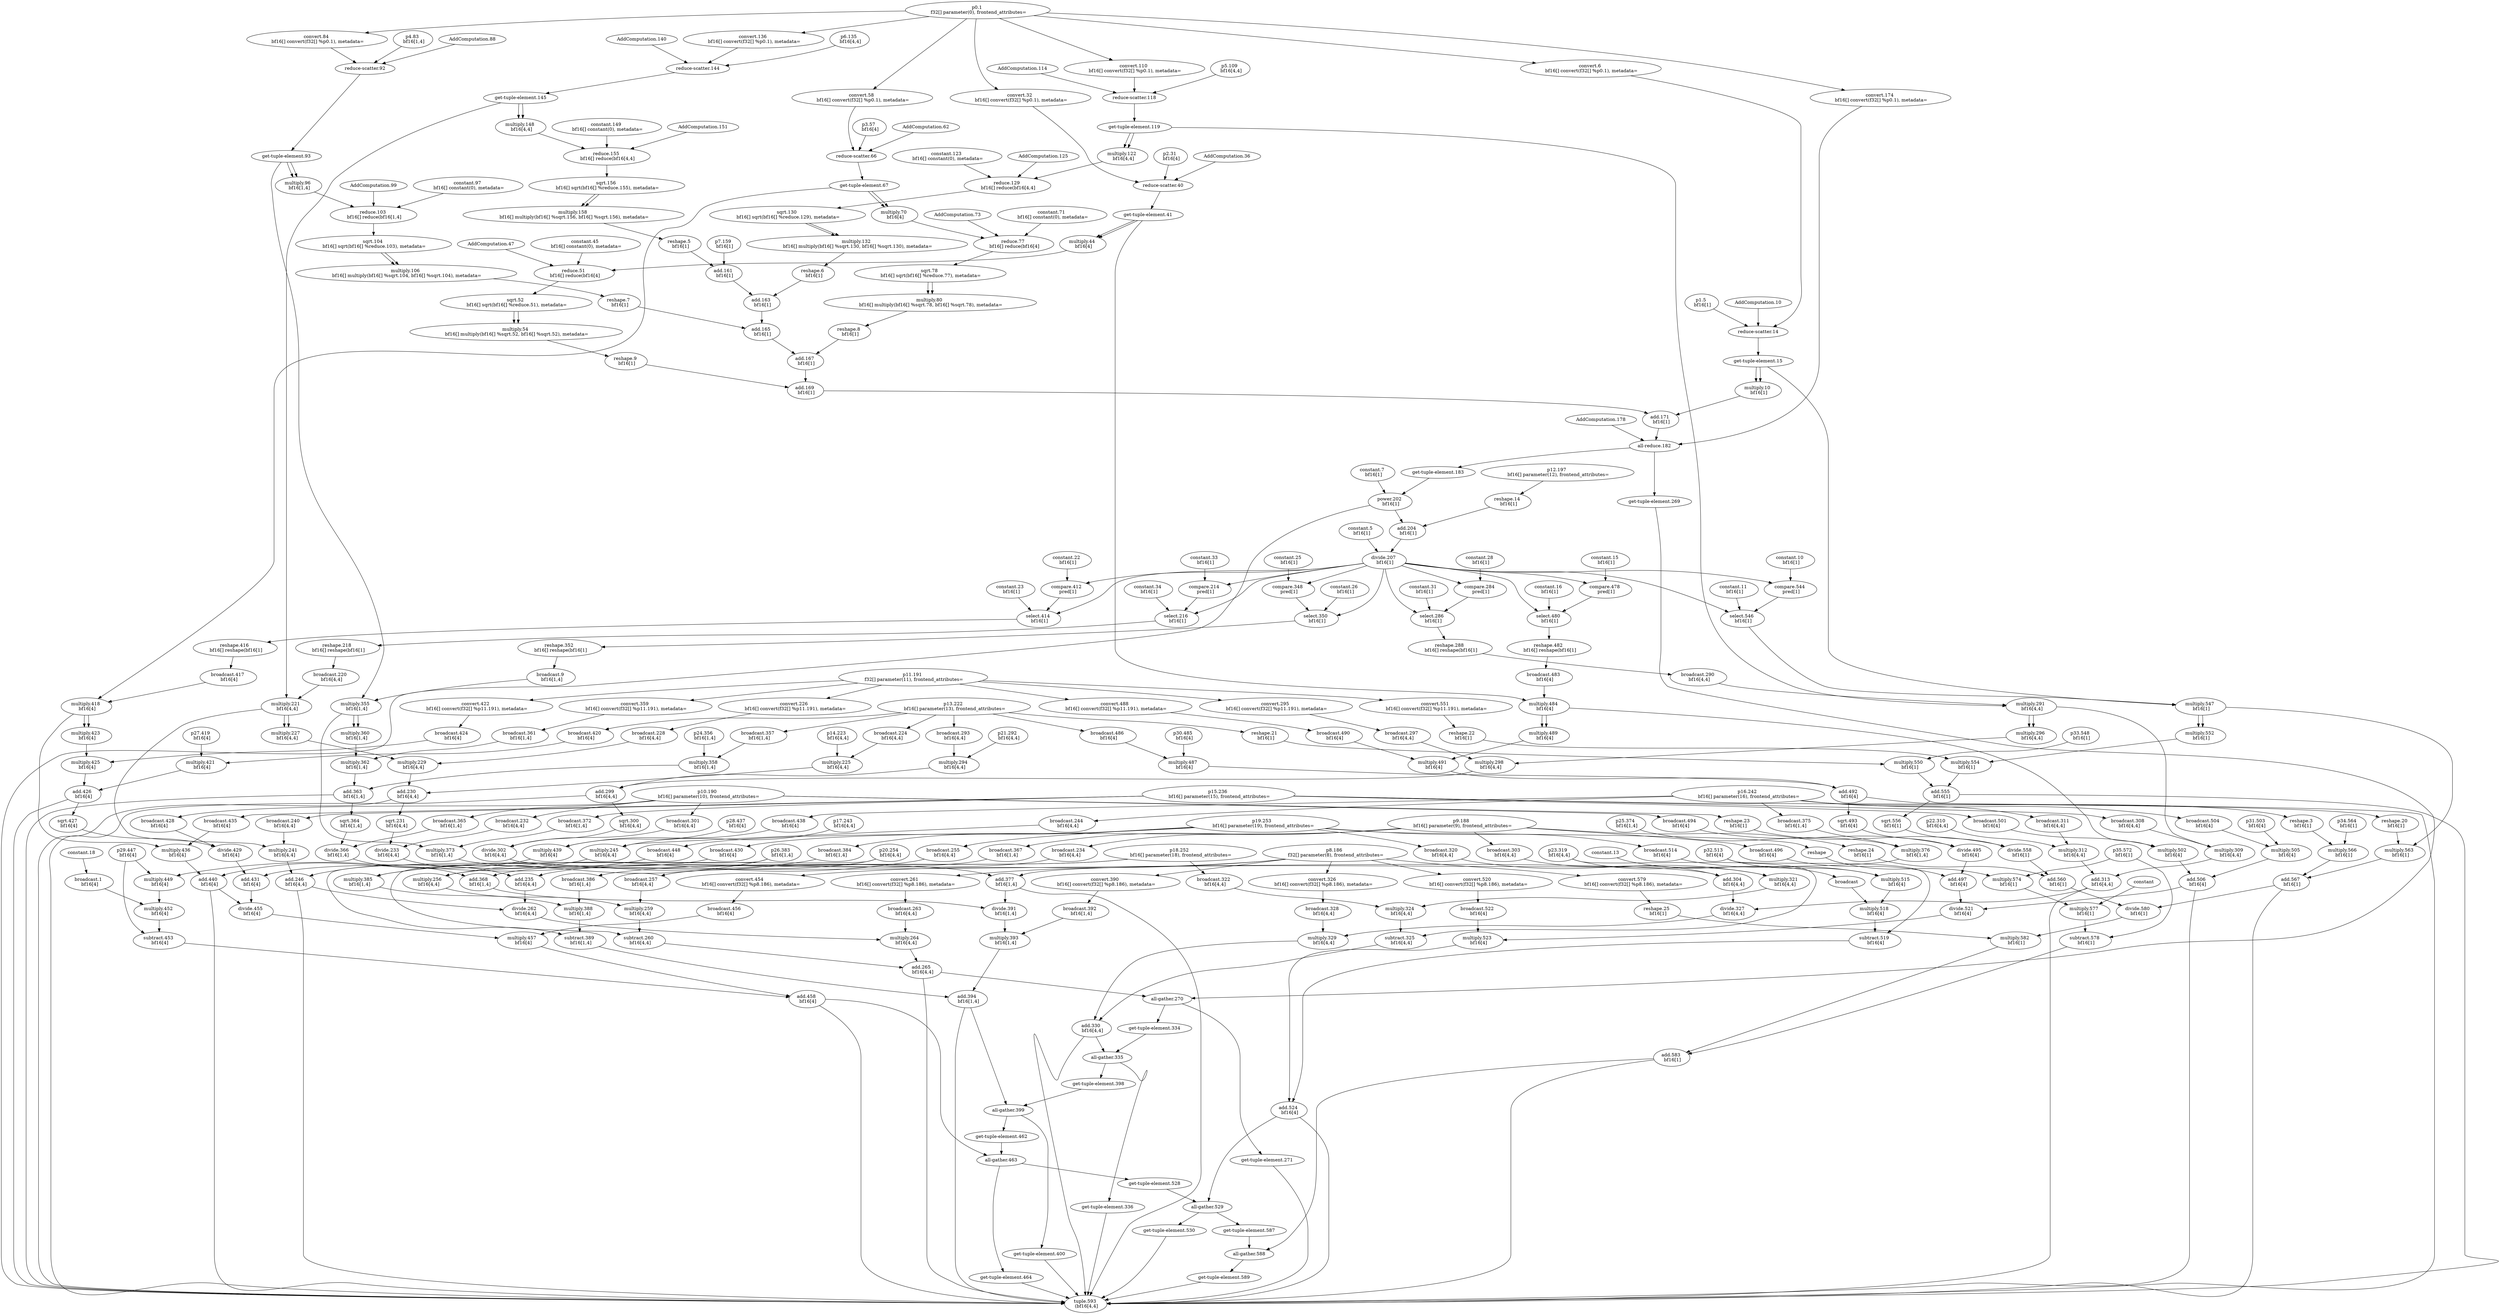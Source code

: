 digraph HloModule {
	"p20.254" [label="p20.254 \n bf16[4,4]"];
	"p19.253" [label="p19.253 \n bf16[] parameter(19), frontend_attributes="];
	"broadcast.255" [label="broadcast.255 \n bf16[4,4]"];
	"multiply.256" [label="multiply.256 \n bf16[4,4]"];
	"p18.252" [label="p18.252 \n bf16[] parameter(18), frontend_attributes="];
	"broadcast.257" [label="broadcast.257 \n bf16[4,4]"];
	"multiply.259" [label="multiply.259 \n bf16[4,4]"];
	"subtract.260" [label="subtract.260 \n bf16[4,4]"];
	"p17.243" [label="p17.243 \n bf16[4,4]"];
	"p16.242" [label="p16.242 \n bf16[] parameter(16), frontend_attributes="];
	"broadcast.244" [label="broadcast.244 \n bf16[4,4]"];
	"multiply.245" [label="multiply.245 \n bf16[4,4]"];
	"p6.135" [label="p6.135 \n bf16[4,4]"];
	"p0.1" [label="p0.1 \n f32[] parameter(0), frontend_attributes="];
	"convert.136" [label="convert.136 \n bf16[] convert(f32[] %p0.1), metadata="];
	"constant.5" [label="constant.5 \n bf16[1]"];
	"p7.159" [label="p7.159 \n bf16[1]"];
	"multiply.148" [label="multiply.148 \n bf16[4,4]"];
	"constant.149" [label="constant.149 \n bf16[] constant(0), metadata="];
	"reduce.155" [label="reduce.155 \n bf16[] reduce(bf16[4,4]"];
	"sqrt.156" [label="sqrt.156 \n bf16[] sqrt(bf16[] %reduce.155), metadata="];
	"multiply.158" [label="multiply.158 \n bf16[] multiply(bf16[] %sqrt.156, bf16[] %sqrt.156), metadata="];
	"reshape.5" [label="reshape.5 \n bf16[1]"];
	"add.161" [label="add.161 \n bf16[1]"];
	"p5.109" [label="p5.109 \n bf16[4,4]"];
	"convert.110" [label="convert.110 \n bf16[] convert(f32[] %p0.1), metadata="];
	"multiply.122" [label="multiply.122 \n bf16[4,4]"];
	"constant.123" [label="constant.123 \n bf16[] constant(0), metadata="];
	"reduce.129" [label="reduce.129 \n bf16[] reduce(bf16[4,4]"];
	"sqrt.130" [label="sqrt.130 \n bf16[] sqrt(bf16[] %reduce.129), metadata="];
	"multiply.132" [label="multiply.132 \n bf16[] multiply(bf16[] %sqrt.130, bf16[] %sqrt.130), metadata="];
	"reshape.6" [label="reshape.6 \n bf16[1]"];
	"add.163" [label="add.163 \n bf16[1]"];
	"p4.83" [label="p4.83 \n bf16[1,4]"];
	"convert.84" [label="convert.84 \n bf16[] convert(f32[] %p0.1), metadata="];
	"multiply.96" [label="multiply.96 \n bf16[1,4]"];
	"constant.97" [label="constant.97 \n bf16[] constant(0), metadata="];
	"reduce.103" [label="reduce.103 \n bf16[] reduce(bf16[1,4]"];
	"sqrt.104" [label="sqrt.104 \n bf16[] sqrt(bf16[] %reduce.103), metadata="];
	"multiply.106" [label="multiply.106 \n bf16[] multiply(bf16[] %sqrt.104, bf16[] %sqrt.104), metadata="];
	"reshape.7" [label="reshape.7 \n bf16[1]"];
	"add.165" [label="add.165 \n bf16[1]"];
	"p3.57" [label="p3.57 \n bf16[4]"];
	"convert.58" [label="convert.58 \n bf16[] convert(f32[] %p0.1), metadata="];
	"multiply.70" [label="multiply.70 \n bf16[4]"];
	"constant.71" [label="constant.71 \n bf16[] constant(0), metadata="];
	"reduce.77" [label="reduce.77 \n bf16[] reduce(bf16[4]"];
	"sqrt.78" [label="sqrt.78 \n bf16[] sqrt(bf16[] %reduce.77), metadata="];
	"multiply.80" [label="multiply.80 \n bf16[] multiply(bf16[] %sqrt.78, bf16[] %sqrt.78), metadata="];
	"reshape.8" [label="reshape.8 \n bf16[1]"];
	"add.167" [label="add.167 \n bf16[1]"];
	"p2.31" [label="p2.31 \n bf16[4]"];
	"convert.32" [label="convert.32 \n bf16[] convert(f32[] %p0.1), metadata="];
	"multiply.44" [label="multiply.44 \n bf16[4]"];
	"constant.45" [label="constant.45 \n bf16[] constant(0), metadata="];
	"reduce.51" [label="reduce.51 \n bf16[] reduce(bf16[4]"];
	"sqrt.52" [label="sqrt.52 \n bf16[] sqrt(bf16[] %reduce.51), metadata="];
	"multiply.54" [label="multiply.54 \n bf16[] multiply(bf16[] %sqrt.52, bf16[] %sqrt.52), metadata="];
	"reshape.9" [label="reshape.9 \n bf16[1]"];
	"add.169" [label="add.169 \n bf16[1]"];
	"p1.5" [label="p1.5 \n bf16[1]"];
	"convert.6" [label="convert.6 \n bf16[] convert(f32[] %p0.1), metadata="];
	"multiply.10" [label="multiply.10 \n bf16[1]"];
	"add.171" [label="add.171 \n bf16[1]"];
	"convert.174" [label="convert.174 \n bf16[] convert(f32[] %p0.1), metadata="];
	"constant.7" [label="constant.7 \n bf16[1]"];
	"power.202" [label="power.202 \n bf16[1]"];
	"p12.197" [label="p12.197 \n bf16[] parameter(12), frontend_attributes="];
	"reshape.14" [label="reshape.14 \n bf16[1]"];
	"add.204" [label="add.204 \n bf16[1]"];
	"divide.207" [label="divide.207 \n bf16[1]"];
	"constant.33" [label="constant.33 \n bf16[1]"];
	"compare.214" [label="compare.214 \n pred[1]"];
	"constant.34" [label="constant.34 \n bf16[1]"];
	"select.216" [label="select.216 \n bf16[1]"];
	"reshape.218" [label="reshape.218 \n bf16[] reshape(bf16[1]"];
	"broadcast.220" [label="broadcast.220 \n bf16[4,4]"];
	"multiply.221" [label="multiply.221 \n bf16[4,4]"];
	"p15.236" [label="p15.236 \n bf16[] parameter(15), frontend_attributes="];
	"broadcast.240" [label="broadcast.240 \n bf16[4,4]"];
	"multiply.241" [label="multiply.241 \n bf16[4,4]"];
	"add.246" [label="add.246 \n bf16[4,4]"];
	"p14.223" [label="p14.223 \n bf16[4,4]"];
	"p13.222" [label="p13.222 \n bf16[] parameter(13), frontend_attributes="];
	"broadcast.224" [label="broadcast.224 \n bf16[4,4]"];
	"multiply.225" [label="multiply.225 \n bf16[4,4]"];
	"multiply.227" [label="multiply.227 \n bf16[4,4]"];
	"p11.191" [label="p11.191 \n f32[] parameter(11), frontend_attributes="];
	"convert.226" [label="convert.226 \n bf16[] convert(f32[] %p11.191), metadata="];
	"broadcast.228" [label="broadcast.228 \n bf16[4,4]"];
	"multiply.229" [label="multiply.229 \n bf16[4,4]"];
	"add.230" [label="add.230 \n bf16[4,4]"];
	"sqrt.231" [label="sqrt.231 \n bf16[4,4]"];
	"p10.190" [label="p10.190 \n bf16[] parameter(10), frontend_attributes="];
	"broadcast.232" [label="broadcast.232 \n bf16[4,4]"];
	"divide.233" [label="divide.233 \n bf16[4,4]"];
	"p9.188" [label="p9.188 \n bf16[] parameter(9), frontend_attributes="];
	"broadcast.234" [label="broadcast.234 \n bf16[4,4]"];
	"add.235" [label="add.235 \n bf16[4,4]"];
	"divide.262" [label="divide.262 \n bf16[4,4]"];
	"p8.186" [label="p8.186 \n f32[] parameter(8), frontend_attributes="];
	"convert.261" [label="convert.261 \n bf16[] convert(f32[] %p8.186), metadata="];
	"broadcast.263" [label="broadcast.263 \n bf16[4,4]"];
	"multiply.264" [label="multiply.264 \n bf16[4,4]"];
	"add.265" [label="add.265 \n bf16[4,4]"];
	"p29.447" [label="p29.447 \n bf16[4]"];
	"broadcast.448" [label="broadcast.448 \n bf16[4]"];
	"multiply.449" [label="multiply.449 \n bf16[4]"];
	"broadcast.1" [label="broadcast.1 \n bf16[4]"];
	"multiply.452" [label="multiply.452 \n bf16[4]"];
	"subtract.453" [label="subtract.453 \n bf16[4]"];
	"p28.437" [label="p28.437 \n bf16[4]"];
	"broadcast.438" [label="broadcast.438 \n bf16[4]"];
	"multiply.439" [label="multiply.439 \n bf16[4]"];
	"constant.22" [label="constant.22 \n bf16[1]"];
	"compare.412" [label="compare.412 \n pred[1]"];
	"constant.23" [label="constant.23 \n bf16[1]"];
	"select.414" [label="select.414 \n bf16[1]"];
	"reshape.416" [label="reshape.416 \n bf16[] reshape(bf16[1]"];
	"broadcast.417" [label="broadcast.417 \n bf16[4]"];
	"multiply.418" [label="multiply.418 \n bf16[4]"];
	"broadcast.435" [label="broadcast.435 \n bf16[4]"];
	"multiply.436" [label="multiply.436 \n bf16[4]"];
	"add.440" [label="add.440 \n bf16[4]"];
	"p27.419" [label="p27.419 \n bf16[4]"];
	"broadcast.420" [label="broadcast.420 \n bf16[4]"];
	"multiply.421" [label="multiply.421 \n bf16[4]"];
	"multiply.423" [label="multiply.423 \n bf16[4]"];
	"convert.422" [label="convert.422 \n bf16[] convert(f32[] %p11.191), metadata="];
	"broadcast.424" [label="broadcast.424 \n bf16[4]"];
	"multiply.425" [label="multiply.425 \n bf16[4]"];
	"add.426" [label="add.426 \n bf16[4]"];
	"sqrt.427" [label="sqrt.427 \n bf16[4]"];
	"broadcast.428" [label="broadcast.428 \n bf16[4]"];
	"divide.429" [label="divide.429 \n bf16[4]"];
	"broadcast.430" [label="broadcast.430 \n bf16[4]"];
	"add.431" [label="add.431 \n bf16[4]"];
	"divide.455" [label="divide.455 \n bf16[4]"];
	"convert.454" [label="convert.454 \n bf16[] convert(f32[] %p8.186), metadata="];
	"broadcast.456" [label="broadcast.456 \n bf16[4]"];
	"multiply.457" [label="multiply.457 \n bf16[4]"];
	"add.458" [label="add.458 \n bf16[4]"];
	"p26.383" [label="p26.383 \n bf16[1,4]"];
	"broadcast.384" [label="broadcast.384 \n bf16[1,4]"];
	"multiply.385" [label="multiply.385 \n bf16[1,4]"];
	"broadcast.386" [label="broadcast.386 \n bf16[1,4]"];
	"multiply.388" [label="multiply.388 \n bf16[1,4]"];
	"subtract.389" [label="subtract.389 \n bf16[1,4]"];
	"p25.374" [label="p25.374 \n bf16[1,4]"];
	"broadcast.375" [label="broadcast.375 \n bf16[1,4]"];
	"multiply.376" [label="multiply.376 \n bf16[1,4]"];
	"constant.25" [label="constant.25 \n bf16[1]"];
	"compare.348" [label="compare.348 \n pred[1]"];
	"constant.26" [label="constant.26 \n bf16[1]"];
	"select.350" [label="select.350 \n bf16[1]"];
	"reshape.352" [label="reshape.352 \n bf16[] reshape(bf16[1]"];
	"broadcast.9" [label="broadcast.9 \n bf16[1,4]"];
	"multiply.355" [label="multiply.355 \n bf16[1,4]"];
	"broadcast.372" [label="broadcast.372 \n bf16[1,4]"];
	"multiply.373" [label="multiply.373 \n bf16[1,4]"];
	"add.377" [label="add.377 \n bf16[1,4]"];
	"p24.356" [label="p24.356 \n bf16[1,4]"];
	"broadcast.357" [label="broadcast.357 \n bf16[1,4]"];
	"multiply.358" [label="multiply.358 \n bf16[1,4]"];
	"multiply.360" [label="multiply.360 \n bf16[1,4]"];
	"convert.359" [label="convert.359 \n bf16[] convert(f32[] %p11.191), metadata="];
	"broadcast.361" [label="broadcast.361 \n bf16[1,4]"];
	"multiply.362" [label="multiply.362 \n bf16[1,4]"];
	"add.363" [label="add.363 \n bf16[1,4]"];
	"sqrt.364" [label="sqrt.364 \n bf16[1,4]"];
	"broadcast.365" [label="broadcast.365 \n bf16[1,4]"];
	"divide.366" [label="divide.366 \n bf16[1,4]"];
	"broadcast.367" [label="broadcast.367 \n bf16[1,4]"];
	"add.368" [label="add.368 \n bf16[1,4]"];
	"divide.391" [label="divide.391 \n bf16[1,4]"];
	"convert.390" [label="convert.390 \n bf16[] convert(f32[] %p8.186), metadata="];
	"broadcast.392" [label="broadcast.392 \n bf16[1,4]"];
	"multiply.393" [label="multiply.393 \n bf16[1,4]"];
	"add.394" [label="add.394 \n bf16[1,4]"];
	"p23.319" [label="p23.319 \n bf16[4,4]"];
	"broadcast.320" [label="broadcast.320 \n bf16[4,4]"];
	"multiply.321" [label="multiply.321 \n bf16[4,4]"];
	"broadcast.322" [label="broadcast.322 \n bf16[4,4]"];
	"multiply.324" [label="multiply.324 \n bf16[4,4]"];
	"subtract.325" [label="subtract.325 \n bf16[4,4]"];
	"p22.310" [label="p22.310 \n bf16[4,4]"];
	"broadcast.311" [label="broadcast.311 \n bf16[4,4]"];
	"multiply.312" [label="multiply.312 \n bf16[4,4]"];
	"constant.28" [label="constant.28 \n bf16[1]"];
	"compare.284" [label="compare.284 \n pred[1]"];
	"constant.31" [label="constant.31 \n bf16[1]"];
	"select.286" [label="select.286 \n bf16[1]"];
	"reshape.288" [label="reshape.288 \n bf16[] reshape(bf16[1]"];
	"broadcast.290" [label="broadcast.290 \n bf16[4,4]"];
	"multiply.291" [label="multiply.291 \n bf16[4,4]"];
	"broadcast.308" [label="broadcast.308 \n bf16[4,4]"];
	"multiply.309" [label="multiply.309 \n bf16[4,4]"];
	"add.313" [label="add.313 \n bf16[4,4]"];
	"p21.292" [label="p21.292 \n bf16[4,4]"];
	"broadcast.293" [label="broadcast.293 \n bf16[4,4]"];
	"multiply.294" [label="multiply.294 \n bf16[4,4]"];
	"multiply.296" [label="multiply.296 \n bf16[4,4]"];
	"convert.295" [label="convert.295 \n bf16[] convert(f32[] %p11.191), metadata="];
	"broadcast.297" [label="broadcast.297 \n bf16[4,4]"];
	"multiply.298" [label="multiply.298 \n bf16[4,4]"];
	"add.299" [label="add.299 \n bf16[4,4]"];
	"sqrt.300" [label="sqrt.300 \n bf16[4,4]"];
	"broadcast.301" [label="broadcast.301 \n bf16[4,4]"];
	"divide.302" [label="divide.302 \n bf16[4,4]"];
	"broadcast.303" [label="broadcast.303 \n bf16[4,4]"];
	"add.304" [label="add.304 \n bf16[4,4]"];
	"divide.327" [label="divide.327 \n bf16[4,4]"];
	"convert.326" [label="convert.326 \n bf16[] convert(f32[] %p8.186), metadata="];
	"broadcast.328" [label="broadcast.328 \n bf16[4,4]"];
	"multiply.329" [label="multiply.329 \n bf16[4,4]"];
	"add.330" [label="add.330 \n bf16[4,4]"];
	"p32.513" [label="p32.513 \n bf16[4]"];
	"broadcast.514" [label="broadcast.514 \n bf16[4]"];
	"multiply.515" [label="multiply.515 \n bf16[4]"];
	"multiply.518" [label="multiply.518 \n bf16[4]"];
	"subtract.519" [label="subtract.519 \n bf16[4]"];
	"p31.503" [label="p31.503 \n bf16[4]"];
	"broadcast.504" [label="broadcast.504 \n bf16[4]"];
	"multiply.505" [label="multiply.505 \n bf16[4]"];
	"constant.15" [label="constant.15 \n bf16[1]"];
	"compare.478" [label="compare.478 \n pred[1]"];
	"constant.16" [label="constant.16 \n bf16[1]"];
	"select.480" [label="select.480 \n bf16[1]"];
	"reshape.482" [label="reshape.482 \n bf16[] reshape(bf16[1]"];
	"broadcast.483" [label="broadcast.483 \n bf16[4]"];
	"multiply.484" [label="multiply.484 \n bf16[4]"];
	"broadcast.501" [label="broadcast.501 \n bf16[4]"];
	"multiply.502" [label="multiply.502 \n bf16[4]"];
	"add.506" [label="add.506 \n bf16[4]"];
	"p30.485" [label="p30.485 \n bf16[4]"];
	"broadcast.486" [label="broadcast.486 \n bf16[4]"];
	"multiply.487" [label="multiply.487 \n bf16[4]"];
	"multiply.489" [label="multiply.489 \n bf16[4]"];
	"convert.488" [label="convert.488 \n bf16[] convert(f32[] %p11.191), metadata="];
	"broadcast.490" [label="broadcast.490 \n bf16[4]"];
	"multiply.491" [label="multiply.491 \n bf16[4]"];
	"add.492" [label="add.492 \n bf16[4]"];
	"sqrt.493" [label="sqrt.493 \n bf16[4]"];
	"broadcast.494" [label="broadcast.494 \n bf16[4]"];
	"divide.495" [label="divide.495 \n bf16[4]"];
	"broadcast.496" [label="broadcast.496 \n bf16[4]"];
	"add.497" [label="add.497 \n bf16[4]"];
	"divide.521" [label="divide.521 \n bf16[4]"];
	"convert.520" [label="convert.520 \n bf16[] convert(f32[] %p8.186), metadata="];
	"broadcast.522" [label="broadcast.522 \n bf16[4]"];
	"multiply.523" [label="multiply.523 \n bf16[4]"];
	"add.524" [label="add.524 \n bf16[4]"];
	"p35.572" [label="p35.572 \n bf16[1]"];
	"multiply.574" [label="multiply.574 \n bf16[1]"];
	"multiply.577" [label="multiply.577 \n bf16[1]"];
	"subtract.578" [label="subtract.578 \n bf16[1]"];
	"p34.564" [label="p34.564 \n bf16[1]"];
	"reshape.3" [label="reshape.3 \n bf16[1]"];
	"multiply.566" [label="multiply.566 \n bf16[1]"];
	"constant.10" [label="constant.10 \n bf16[1]"];
	"compare.544" [label="compare.544 \n pred[1]"];
	"constant.11" [label="constant.11 \n bf16[1]"];
	"select.546" [label="select.546 \n bf16[1]"];
	"multiply.547" [label="multiply.547 \n bf16[1]"];
	"reshape.20" [label="reshape.20 \n bf16[1]"];
	"multiply.563" [label="multiply.563 \n bf16[1]"];
	"add.567" [label="add.567 \n bf16[1]"];
	"p33.548" [label="p33.548 \n bf16[1]"];
	"reshape.21" [label="reshape.21 \n bf16[1]"];
	"multiply.550" [label="multiply.550 \n bf16[1]"];
	"multiply.552" [label="multiply.552 \n bf16[1]"];
	"convert.551" [label="convert.551 \n bf16[] convert(f32[] %p11.191), metadata="];
	"reshape.22" [label="reshape.22 \n bf16[1]"];
	"multiply.554" [label="multiply.554 \n bf16[1]"];
	"add.555" [label="add.555 \n bf16[1]"];
	"sqrt.556" [label="sqrt.556 \n bf16[1]"];
	"reshape.23" [label="reshape.23 \n bf16[1]"];
	"divide.558" [label="divide.558 \n bf16[1]"];
	"reshape.24" [label="reshape.24 \n bf16[1]"];
	"add.560" [label="add.560 \n bf16[1]"];
	"divide.580" [label="divide.580 \n bf16[1]"];
	"convert.579" [label="convert.579 \n bf16[] convert(f32[] %p8.186), metadata="];
	"reshape.25" [label="reshape.25 \n bf16[1]"];
	"multiply.582" [label="multiply.582 \n bf16[1]"];
	"add.583" [label="add.583 \n bf16[1]"];
	"tuple.593" [label="tuple.593 \n (bf16[4,4]"]; 
 	"p19.253" -> "broadcast.255";
	"p20.254" -> "multiply.256";
	"broadcast.255" -> "multiply.256";
	"p18.252" -> "broadcast.257";
	"multiply.256" -> "multiply.259";
	"broadcast.257" -> "multiply.259";
	"p20.254" -> "subtract.260";
	"multiply.259" -> "subtract.260";
	"p16.242" -> "broadcast.244";
	"p17.243" -> "multiply.245";
	"broadcast.244" -> "multiply.245";
	"p0.1" -> "convert.136";
	"p6.135" -> "reduce-scatter.144";
	"convert.136" -> "reduce-scatter.144";
	"AddComputation.140" -> "reduce-scatter.144";
	"reduce-scatter.144" -> "get-tuple-element.145";
	"get-tuple-element.145" -> "multiply.148";
	"get-tuple-element.145" -> "multiply.148";
	"multiply.148" -> "reduce.155";
	"constant.149" -> "reduce.155";
	"AddComputation.151" -> "reduce.155";
	"reduce.155" -> "sqrt.156";
	"sqrt.156" -> "multiply.158";
	"sqrt.156" -> "multiply.158";
	"multiply.158" -> "reshape.5";
	"p7.159" -> "add.161";
	"reshape.5" -> "add.161";
	"p0.1" -> "convert.110";
	"p5.109" -> "reduce-scatter.118";
	"convert.110" -> "reduce-scatter.118";
	"AddComputation.114" -> "reduce-scatter.118";
	"reduce-scatter.118" -> "get-tuple-element.119";
	"get-tuple-element.119" -> "multiply.122";
	"get-tuple-element.119" -> "multiply.122";
	"multiply.122" -> "reduce.129";
	"constant.123" -> "reduce.129";
	"AddComputation.125" -> "reduce.129";
	"reduce.129" -> "sqrt.130";
	"sqrt.130" -> "multiply.132";
	"sqrt.130" -> "multiply.132";
	"multiply.132" -> "reshape.6";
	"add.161" -> "add.163";
	"reshape.6" -> "add.163";
	"p0.1" -> "convert.84";
	"p4.83" -> "reduce-scatter.92";
	"convert.84" -> "reduce-scatter.92";
	"AddComputation.88" -> "reduce-scatter.92";
	"reduce-scatter.92" -> "get-tuple-element.93";
	"get-tuple-element.93" -> "multiply.96";
	"get-tuple-element.93" -> "multiply.96";
	"multiply.96" -> "reduce.103";
	"constant.97" -> "reduce.103";
	"AddComputation.99" -> "reduce.103";
	"reduce.103" -> "sqrt.104";
	"sqrt.104" -> "multiply.106";
	"sqrt.104" -> "multiply.106";
	"multiply.106" -> "reshape.7";
	"add.163" -> "add.165";
	"reshape.7" -> "add.165";
	"p0.1" -> "convert.58";
	"p3.57" -> "reduce-scatter.66";
	"convert.58" -> "reduce-scatter.66";
	"AddComputation.62" -> "reduce-scatter.66";
	"reduce-scatter.66" -> "get-tuple-element.67";
	"get-tuple-element.67" -> "multiply.70";
	"get-tuple-element.67" -> "multiply.70";
	"multiply.70" -> "reduce.77";
	"constant.71" -> "reduce.77";
	"AddComputation.73" -> "reduce.77";
	"reduce.77" -> "sqrt.78";
	"sqrt.78" -> "multiply.80";
	"sqrt.78" -> "multiply.80";
	"multiply.80" -> "reshape.8";
	"add.165" -> "add.167";
	"reshape.8" -> "add.167";
	"p0.1" -> "convert.32";
	"p2.31" -> "reduce-scatter.40";
	"convert.32" -> "reduce-scatter.40";
	"AddComputation.36" -> "reduce-scatter.40";
	"reduce-scatter.40" -> "get-tuple-element.41";
	"get-tuple-element.41" -> "multiply.44";
	"get-tuple-element.41" -> "multiply.44";
	"multiply.44" -> "reduce.51";
	"constant.45" -> "reduce.51";
	"AddComputation.47" -> "reduce.51";
	"reduce.51" -> "sqrt.52";
	"sqrt.52" -> "multiply.54";
	"sqrt.52" -> "multiply.54";
	"multiply.54" -> "reshape.9";
	"add.167" -> "add.169";
	"reshape.9" -> "add.169";
	"p0.1" -> "convert.6";
	"p1.5" -> "reduce-scatter.14";
	"convert.6" -> "reduce-scatter.14";
	"AddComputation.10" -> "reduce-scatter.14";
	"reduce-scatter.14" -> "get-tuple-element.15";
	"get-tuple-element.15" -> "multiply.10";
	"get-tuple-element.15" -> "multiply.10";
	"add.169" -> "add.171";
	"multiply.10" -> "add.171";
	"p0.1" -> "convert.174";
	"add.171" -> "all-reduce.182";
	"convert.174" -> "all-reduce.182";
	"AddComputation.178" -> "all-reduce.182";
	"all-reduce.182" -> "get-tuple-element.183";
	"get-tuple-element.183" -> "power.202";
	"constant.7" -> "power.202";
	"p12.197" -> "reshape.14";
	"power.202" -> "add.204";
	"reshape.14" -> "add.204";
	"constant.5" -> "divide.207";
	"add.204" -> "divide.207";
	"divide.207" -> "compare.214";
	"constant.33" -> "compare.214";
	"compare.214" -> "select.216";
	"divide.207" -> "select.216";
	"constant.34" -> "select.216";
	"select.216" -> "reshape.218";
	"reshape.218" -> "broadcast.220";
	"get-tuple-element.145" -> "multiply.221";
	"broadcast.220" -> "multiply.221";
	"p15.236" -> "broadcast.240";
	"multiply.221" -> "multiply.241";
	"broadcast.240" -> "multiply.241";
	"multiply.245" -> "add.246";
	"multiply.241" -> "add.246";
	"p13.222" -> "broadcast.224";
	"p14.223" -> "multiply.225";
	"broadcast.224" -> "multiply.225";
	"multiply.221" -> "multiply.227";
	"multiply.221" -> "multiply.227";
	"p11.191" -> "convert.226";
	"convert.226" -> "broadcast.228";
	"multiply.227" -> "multiply.229";
	"broadcast.228" -> "multiply.229";
	"multiply.225" -> "add.230";
	"multiply.229" -> "add.230";
	"add.230" -> "sqrt.231";
	"p10.190" -> "broadcast.232";
	"sqrt.231" -> "divide.233";
	"broadcast.232" -> "divide.233";
	"p9.188" -> "broadcast.234";
	"divide.233" -> "add.235";
	"broadcast.234" -> "add.235";
	"add.246" -> "divide.262";
	"add.235" -> "divide.262";
	"p8.186" -> "convert.261";
	"convert.261" -> "broadcast.263";
	"divide.262" -> "multiply.264";
	"broadcast.263" -> "multiply.264";
	"subtract.260" -> "add.265";
	"multiply.264" -> "add.265";
	"all-reduce.182" -> "get-tuple-element.269";
	"add.265" -> "all-gather.270";
	"get-tuple-element.269" -> "all-gather.270";
	"all-gather.270" -> "get-tuple-element.271";
	"p19.253" -> "broadcast.448";
	"p29.447" -> "multiply.449";
	"broadcast.448" -> "multiply.449";
	"constant.18" -> "broadcast.1";
	"multiply.449" -> "multiply.452";
	"broadcast.1" -> "multiply.452";
	"p29.447" -> "subtract.453";
	"multiply.452" -> "subtract.453";
	"p16.242" -> "broadcast.438";
	"p28.437" -> "multiply.439";
	"broadcast.438" -> "multiply.439";
	"divide.207" -> "compare.412";
	"constant.22" -> "compare.412";
	"compare.412" -> "select.414";
	"divide.207" -> "select.414";
	"constant.23" -> "select.414";
	"select.414" -> "reshape.416";
	"reshape.416" -> "broadcast.417";
	"get-tuple-element.67" -> "multiply.418";
	"broadcast.417" -> "multiply.418";
	"p15.236" -> "broadcast.435";
	"multiply.418" -> "multiply.436";
	"broadcast.435" -> "multiply.436";
	"multiply.439" -> "add.440";
	"multiply.436" -> "add.440";
	"p13.222" -> "broadcast.420";
	"p27.419" -> "multiply.421";
	"broadcast.420" -> "multiply.421";
	"multiply.418" -> "multiply.423";
	"multiply.418" -> "multiply.423";
	"p11.191" -> "convert.422";
	"convert.422" -> "broadcast.424";
	"multiply.423" -> "multiply.425";
	"broadcast.424" -> "multiply.425";
	"multiply.421" -> "add.426";
	"multiply.425" -> "add.426";
	"add.426" -> "sqrt.427";
	"p10.190" -> "broadcast.428";
	"sqrt.427" -> "divide.429";
	"broadcast.428" -> "divide.429";
	"p9.188" -> "broadcast.430";
	"divide.429" -> "add.431";
	"broadcast.430" -> "add.431";
	"add.440" -> "divide.455";
	"add.431" -> "divide.455";
	"p8.186" -> "convert.454";
	"convert.454" -> "broadcast.456";
	"divide.455" -> "multiply.457";
	"broadcast.456" -> "multiply.457";
	"subtract.453" -> "add.458";
	"multiply.457" -> "add.458";
	"p19.253" -> "broadcast.384";
	"p26.383" -> "multiply.385";
	"broadcast.384" -> "multiply.385";
	"p18.252" -> "broadcast.386";
	"multiply.385" -> "multiply.388";
	"broadcast.386" -> "multiply.388";
	"p26.383" -> "subtract.389";
	"multiply.388" -> "subtract.389";
	"p16.242" -> "broadcast.375";
	"p25.374" -> "multiply.376";
	"broadcast.375" -> "multiply.376";
	"divide.207" -> "compare.348";
	"constant.25" -> "compare.348";
	"compare.348" -> "select.350";
	"divide.207" -> "select.350";
	"constant.26" -> "select.350";
	"select.350" -> "reshape.352";
	"reshape.352" -> "broadcast.9";
	"get-tuple-element.93" -> "multiply.355";
	"broadcast.9" -> "multiply.355";
	"p15.236" -> "broadcast.372";
	"multiply.355" -> "multiply.373";
	"broadcast.372" -> "multiply.373";
	"multiply.376" -> "add.377";
	"multiply.373" -> "add.377";
	"p13.222" -> "broadcast.357";
	"p24.356" -> "multiply.358";
	"broadcast.357" -> "multiply.358";
	"multiply.355" -> "multiply.360";
	"multiply.355" -> "multiply.360";
	"p11.191" -> "convert.359";
	"convert.359" -> "broadcast.361";
	"multiply.360" -> "multiply.362";
	"broadcast.361" -> "multiply.362";
	"multiply.358" -> "add.363";
	"multiply.362" -> "add.363";
	"add.363" -> "sqrt.364";
	"p10.190" -> "broadcast.365";
	"sqrt.364" -> "divide.366";
	"broadcast.365" -> "divide.366";
	"p9.188" -> "broadcast.367";
	"divide.366" -> "add.368";
	"broadcast.367" -> "add.368";
	"add.377" -> "divide.391";
	"add.368" -> "divide.391";
	"p8.186" -> "convert.390";
	"convert.390" -> "broadcast.392";
	"divide.391" -> "multiply.393";
	"broadcast.392" -> "multiply.393";
	"subtract.389" -> "add.394";
	"multiply.393" -> "add.394";
	"p19.253" -> "broadcast.320";
	"p23.319" -> "multiply.321";
	"broadcast.320" -> "multiply.321";
	"p18.252" -> "broadcast.322";
	"multiply.321" -> "multiply.324";
	"broadcast.322" -> "multiply.324";
	"p23.319" -> "subtract.325";
	"multiply.324" -> "subtract.325";
	"p16.242" -> "broadcast.311";
	"p22.310" -> "multiply.312";
	"broadcast.311" -> "multiply.312";
	"divide.207" -> "compare.284";
	"constant.28" -> "compare.284";
	"compare.284" -> "select.286";
	"divide.207" -> "select.286";
	"constant.31" -> "select.286";
	"select.286" -> "reshape.288";
	"reshape.288" -> "broadcast.290";
	"get-tuple-element.119" -> "multiply.291";
	"broadcast.290" -> "multiply.291";
	"p15.236" -> "broadcast.308";
	"multiply.291" -> "multiply.309";
	"broadcast.308" -> "multiply.309";
	"multiply.312" -> "add.313";
	"multiply.309" -> "add.313";
	"p13.222" -> "broadcast.293";
	"p21.292" -> "multiply.294";
	"broadcast.293" -> "multiply.294";
	"multiply.291" -> "multiply.296";
	"multiply.291" -> "multiply.296";
	"p11.191" -> "convert.295";
	"convert.295" -> "broadcast.297";
	"multiply.296" -> "multiply.298";
	"broadcast.297" -> "multiply.298";
	"multiply.294" -> "add.299";
	"multiply.298" -> "add.299";
	"add.299" -> "sqrt.300";
	"p10.190" -> "broadcast.301";
	"sqrt.300" -> "divide.302";
	"broadcast.301" -> "divide.302";
	"p9.188" -> "broadcast.303";
	"divide.302" -> "add.304";
	"broadcast.303" -> "add.304";
	"add.313" -> "divide.327";
	"add.304" -> "divide.327";
	"p8.186" -> "convert.326";
	"convert.326" -> "broadcast.328";
	"divide.327" -> "multiply.329";
	"broadcast.328" -> "multiply.329";
	"subtract.325" -> "add.330";
	"multiply.329" -> "add.330";
	"all-gather.270" -> "get-tuple-element.334";
	"add.330" -> "all-gather.335";
	"get-tuple-element.334" -> "all-gather.335";
	"all-gather.335" -> "get-tuple-element.398";
	"add.394" -> "all-gather.399";
	"get-tuple-element.398" -> "all-gather.399";
	"all-gather.399" -> "get-tuple-element.462";
	"add.458" -> "all-gather.463";
	"get-tuple-element.462" -> "all-gather.463";
	"all-gather.463" -> "get-tuple-element.464";
	"all-gather.335" -> "get-tuple-element.336";
	"p19.253" -> "broadcast.514";
	"p32.513" -> "multiply.515";
	"broadcast.514" -> "multiply.515";
	"constant.13" -> "broadcast";
	"multiply.515" -> "multiply.518";
	"broadcast" -> "multiply.518";
	"p32.513" -> "subtract.519";
	"multiply.518" -> "subtract.519";
	"p16.242" -> "broadcast.504";
	"p31.503" -> "multiply.505";
	"broadcast.504" -> "multiply.505";
	"divide.207" -> "compare.478";
	"constant.15" -> "compare.478";
	"compare.478" -> "select.480";
	"divide.207" -> "select.480";
	"constant.16" -> "select.480";
	"select.480" -> "reshape.482";
	"reshape.482" -> "broadcast.483";
	"get-tuple-element.41" -> "multiply.484";
	"broadcast.483" -> "multiply.484";
	"p15.236" -> "broadcast.501";
	"multiply.484" -> "multiply.502";
	"broadcast.501" -> "multiply.502";
	"multiply.505" -> "add.506";
	"multiply.502" -> "add.506";
	"p13.222" -> "broadcast.486";
	"p30.485" -> "multiply.487";
	"broadcast.486" -> "multiply.487";
	"multiply.484" -> "multiply.489";
	"multiply.484" -> "multiply.489";
	"p11.191" -> "convert.488";
	"convert.488" -> "broadcast.490";
	"multiply.489" -> "multiply.491";
	"broadcast.490" -> "multiply.491";
	"multiply.487" -> "add.492";
	"multiply.491" -> "add.492";
	"add.492" -> "sqrt.493";
	"p10.190" -> "broadcast.494";
	"sqrt.493" -> "divide.495";
	"broadcast.494" -> "divide.495";
	"p9.188" -> "broadcast.496";
	"divide.495" -> "add.497";
	"broadcast.496" -> "add.497";
	"add.506" -> "divide.521";
	"add.497" -> "divide.521";
	"p8.186" -> "convert.520";
	"convert.520" -> "broadcast.522";
	"divide.521" -> "multiply.523";
	"broadcast.522" -> "multiply.523";
	"subtract.519" -> "add.524";
	"multiply.523" -> "add.524";
	"all-gather.463" -> "get-tuple-element.528";
	"add.524" -> "all-gather.529";
	"get-tuple-element.528" -> "all-gather.529";
	"all-gather.529" -> "get-tuple-element.530";
	"all-gather.399" -> "get-tuple-element.400";
	"p19.253" -> "reshape";
	"p35.572" -> "multiply.574";
	"reshape" -> "multiply.574";
	"multiply.574" -> "multiply.577";
	"constant" -> "multiply.577";
	"p35.572" -> "subtract.578";
	"multiply.577" -> "subtract.578";
	"p16.242" -> "reshape.3";
	"p34.564" -> "multiply.566";
	"reshape.3" -> "multiply.566";
	"divide.207" -> "compare.544";
	"constant.10" -> "compare.544";
	"compare.544" -> "select.546";
	"divide.207" -> "select.546";
	"constant.11" -> "select.546";
	"get-tuple-element.15" -> "multiply.547";
	"select.546" -> "multiply.547";
	"p15.236" -> "reshape.20";
	"multiply.547" -> "multiply.563";
	"reshape.20" -> "multiply.563";
	"multiply.566" -> "add.567";
	"multiply.563" -> "add.567";
	"p13.222" -> "reshape.21";
	"p33.548" -> "multiply.550";
	"reshape.21" -> "multiply.550";
	"multiply.547" -> "multiply.552";
	"multiply.547" -> "multiply.552";
	"p11.191" -> "convert.551";
	"convert.551" -> "reshape.22";
	"multiply.552" -> "multiply.554";
	"reshape.22" -> "multiply.554";
	"multiply.550" -> "add.555";
	"multiply.554" -> "add.555";
	"add.555" -> "sqrt.556";
	"p10.190" -> "reshape.23";
	"sqrt.556" -> "divide.558";
	"reshape.23" -> "divide.558";
	"p9.188" -> "reshape.24";
	"divide.558" -> "add.560";
	"reshape.24" -> "add.560";
	"add.567" -> "divide.580";
	"add.560" -> "divide.580";
	"p8.186" -> "convert.579";
	"convert.579" -> "reshape.25";
	"divide.580" -> "multiply.582";
	"reshape.25" -> "multiply.582";
	"subtract.578" -> "add.583";
	"multiply.582" -> "add.583";
	"all-gather.529" -> "get-tuple-element.587";
	"add.583" -> "all-gather.588";
	"get-tuple-element.587" -> "all-gather.588";
	"all-gather.588" -> "get-tuple-element.589";
	"get-tuple-element.271" -> "tuple.593";
	"get-tuple-element.464" -> "tuple.593";
	"get-tuple-element.336" -> "tuple.593";
	"get-tuple-element.530" -> "tuple.593";
	"get-tuple-element.400" -> "tuple.593";
	"get-tuple-element.589" -> "tuple.593";
	"add.265" -> "tuple.593";
	"add.330" -> "tuple.593";
	"add.394" -> "tuple.593";
	"add.458" -> "tuple.593";
	"add.524" -> "tuple.593";
	"add.583" -> "tuple.593";
	"add.246" -> "tuple.593";
	"add.230" -> "tuple.593";
	"add.313" -> "tuple.593";
	"add.299" -> "tuple.593";
	"add.377" -> "tuple.593";
	"add.363" -> "tuple.593";
	"add.440" -> "tuple.593";
	"add.426" -> "tuple.593";
	"add.506" -> "tuple.593";
	"add.492" -> "tuple.593";
	"add.567" -> "tuple.593";
	"add.555" -> "tuple.593";
	"power.202" -> "tuple.593";
}